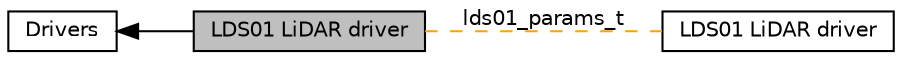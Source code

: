 digraph "LDS01 LiDAR driver"
{
  bgcolor="transparent";
  edge [fontname="Helvetica",fontsize="10",labelfontname="Helvetica",labelfontsize="10"];
  node [fontname="Helvetica",fontsize="10",shape=box];
  rankdir=LR;
  Node3 [label="LDS01 LiDAR driver",height=0.2,width=0.4,color="black",URL="$group__driver__lds01__dma.html",tooltip="LDS01 (aka HLS-LFCD2) LiDAR driver."];
  Node2 [label="Drivers",height=0.2,width=0.4,color="black",URL="$group__drivers.html",tooltip=" "];
  Node1 [label="LDS01 LiDAR driver",height=0.2,width=0.4,color="black", fillcolor="grey75", style="filled", fontcolor="black",tooltip="LDS01 (aka HLS-LFCD2) LiDAR driver."];
  Node2->Node1 [shape=plaintext, dir="back", style="solid"];
  Node1->Node3 [shape=plaintext, label="lds01_params_t", color="orange", dir="none", style="dashed"];
}
